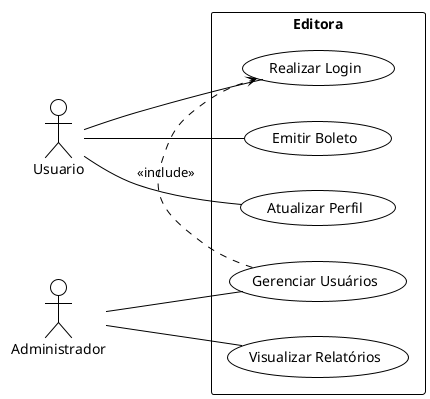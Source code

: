 @startuml
!theme plain
left to right direction

actor Usuario
actor Administrador

rectangle "Editora" {
    Usuario -- (Realizar Login)
    Usuario -- (Emitir Boleto)
    Usuario -- (Atualizar Perfil)
    Administrador -- (Gerenciar Usuários)
    Administrador -- (Visualizar Relatórios)
    (Gerenciar Usuários) .> (Realizar Login) : <<include>>
}

@enduml